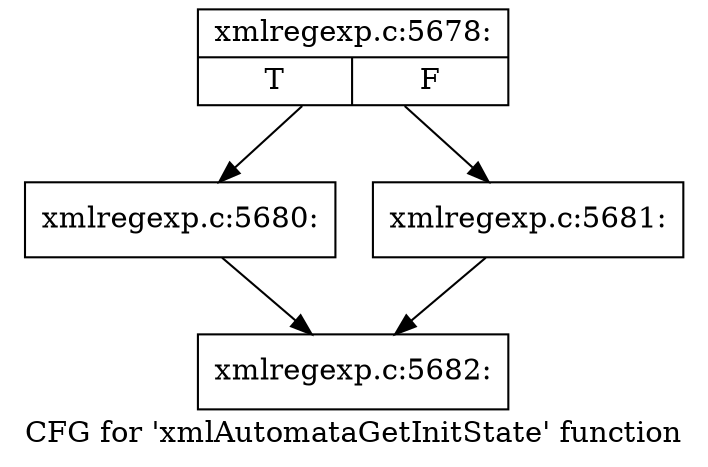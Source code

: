 digraph "CFG for 'xmlAutomataGetInitState' function" {
	label="CFG for 'xmlAutomataGetInitState' function";

	Node0x563d9d5c0250 [shape=record,label="{xmlregexp.c:5678:|{<s0>T|<s1>F}}"];
	Node0x563d9d5c0250 -> Node0x563d9d1bc270;
	Node0x563d9d5c0250 -> Node0x563d9d1bc2c0;
	Node0x563d9d1bc270 [shape=record,label="{xmlregexp.c:5680:}"];
	Node0x563d9d1bc270 -> Node0x563d9d5c27a0;
	Node0x563d9d1bc2c0 [shape=record,label="{xmlregexp.c:5681:}"];
	Node0x563d9d1bc2c0 -> Node0x563d9d5c27a0;
	Node0x563d9d5c27a0 [shape=record,label="{xmlregexp.c:5682:}"];
}
